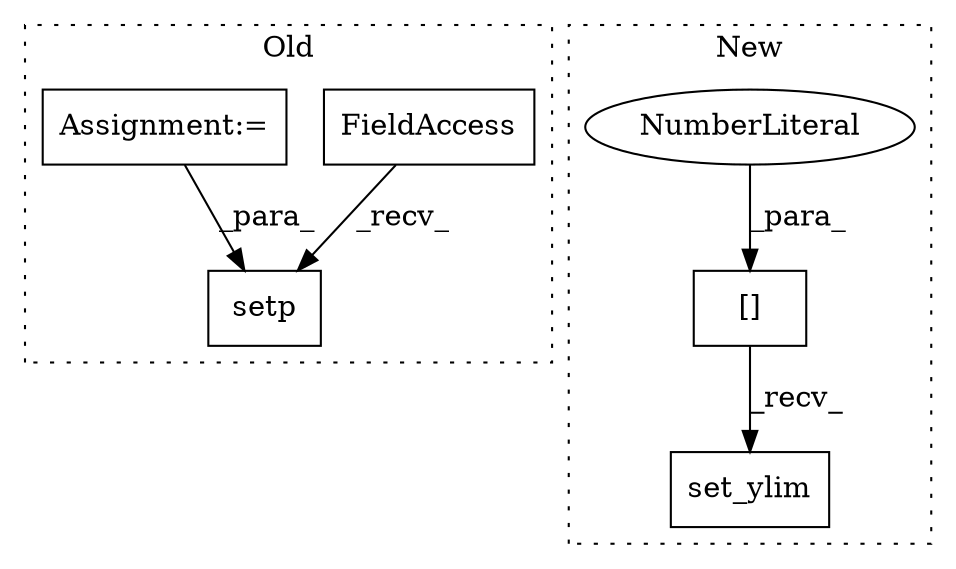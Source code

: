 digraph G {
subgraph cluster0 {
1 [label="setp" a="32" s="2260,2313" l="5,1" shape="box"];
5 [label="FieldAccess" a="22" s="2242" l="10" shape="box"];
6 [label="Assignment:=" a="7" s="2182" l="1" shape="box"];
label = "Old";
style="dotted";
}
subgraph cluster1 {
2 [label="set_ylim" a="32" s="1813,1846" l="9,1" shape="box"];
3 [label="[]" a="2" s="1806,1811" l="4,1" shape="box"];
4 [label="NumberLiteral" a="34" s="1810" l="1" shape="ellipse"];
label = "New";
style="dotted";
}
3 -> 2 [label="_recv_"];
4 -> 3 [label="_para_"];
5 -> 1 [label="_recv_"];
6 -> 1 [label="_para_"];
}